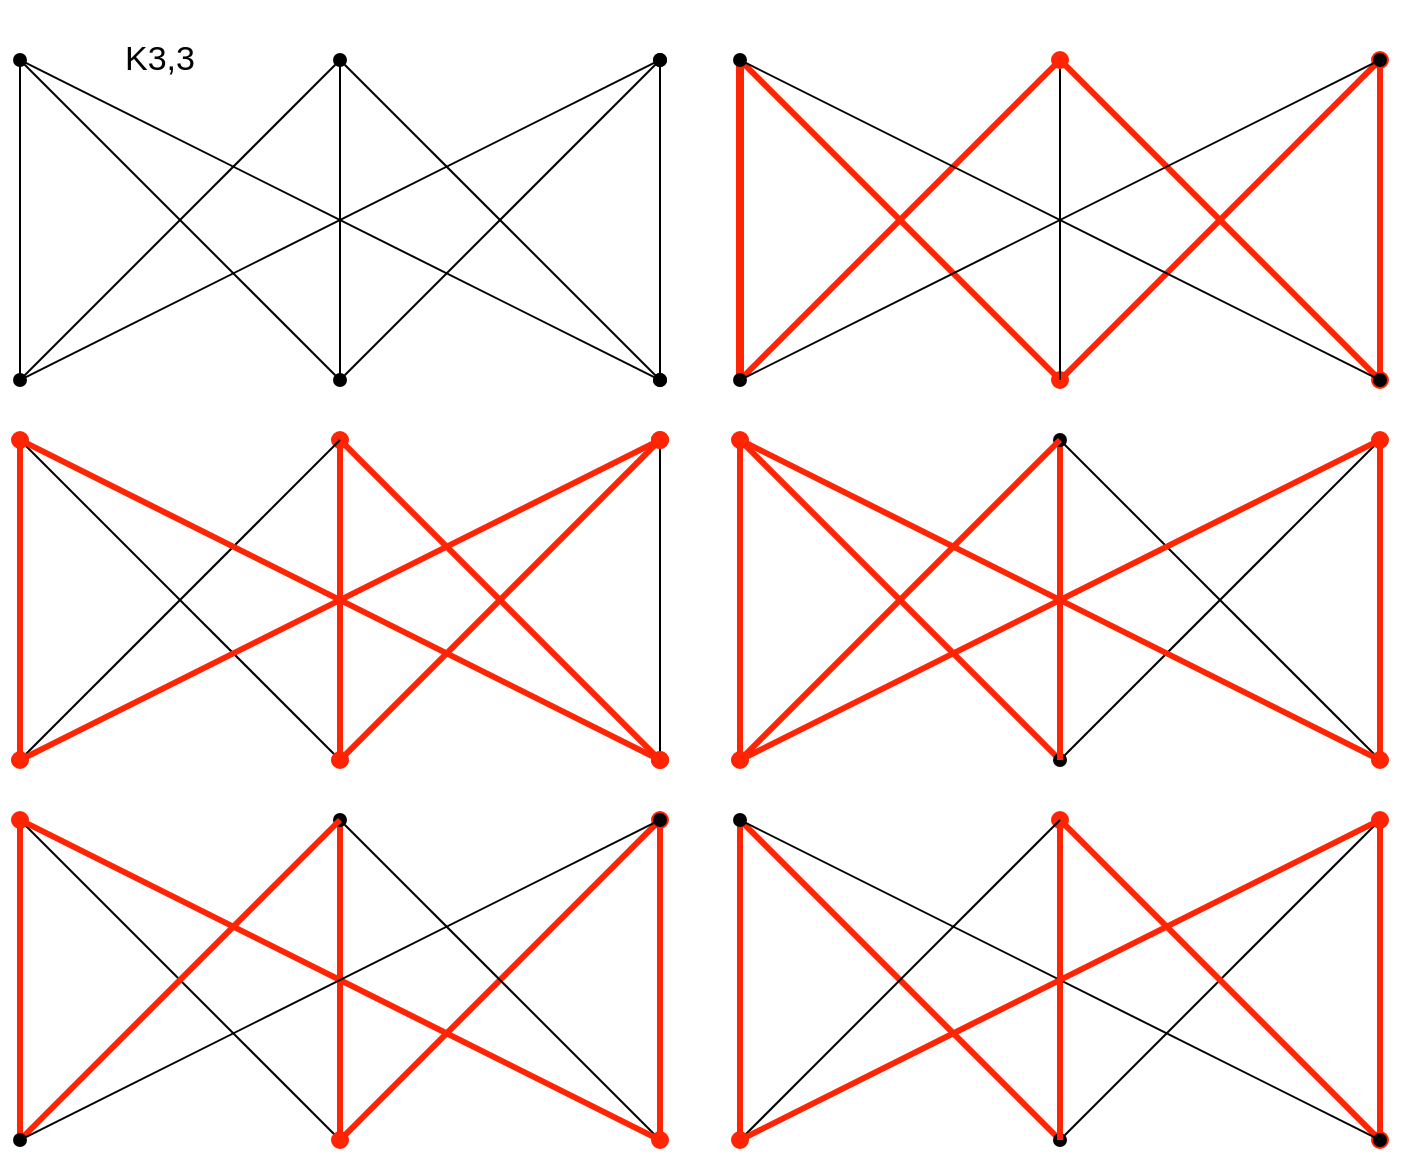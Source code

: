 <mxfile version="16.6.6" type="github">
  <diagram id="CcbPzx8KftqBBxYB8IHQ" name="Page-1">
    <mxGraphModel dx="1043" dy="595" grid="1" gridSize="10" guides="1" tooltips="1" connect="1" arrows="1" fold="1" page="1" pageScale="1" pageWidth="3300" pageHeight="4681" math="0" shadow="0">
      <root>
        <mxCell id="0" />
        <mxCell id="1" parent="0" />
        <mxCell id="bpMDO7bWZP6SxXzUYjve-1" value="" style="endArrow=none;html=1;rounded=0;" edge="1" parent="1">
          <mxGeometry width="50" height="50" relative="1" as="geometry">
            <mxPoint x="400" y="280" as="sourcePoint" />
            <mxPoint x="240" y="120" as="targetPoint" />
          </mxGeometry>
        </mxCell>
        <mxCell id="bpMDO7bWZP6SxXzUYjve-2" value="" style="endArrow=oval;html=1;rounded=0;startArrow=oval;startFill=1;endFill=1;" edge="1" parent="1">
          <mxGeometry width="50" height="50" relative="1" as="geometry">
            <mxPoint x="560" y="120" as="sourcePoint" />
            <mxPoint x="400" y="280" as="targetPoint" />
          </mxGeometry>
        </mxCell>
        <mxCell id="bpMDO7bWZP6SxXzUYjve-3" value="" style="endArrow=none;html=1;rounded=0;" edge="1" parent="1">
          <mxGeometry width="50" height="50" relative="1" as="geometry">
            <mxPoint x="240" y="280" as="sourcePoint" />
            <mxPoint x="240" y="120" as="targetPoint" />
          </mxGeometry>
        </mxCell>
        <mxCell id="bpMDO7bWZP6SxXzUYjve-4" value="" style="endArrow=none;html=1;rounded=0;" edge="1" parent="1">
          <mxGeometry width="50" height="50" relative="1" as="geometry">
            <mxPoint x="560" y="280" as="sourcePoint" />
            <mxPoint x="560" y="120" as="targetPoint" />
          </mxGeometry>
        </mxCell>
        <mxCell id="bpMDO7bWZP6SxXzUYjve-5" value="" style="endArrow=none;html=1;rounded=0;" edge="1" parent="1">
          <mxGeometry width="50" height="50" relative="1" as="geometry">
            <mxPoint x="400" y="280" as="sourcePoint" />
            <mxPoint x="400" y="120" as="targetPoint" />
          </mxGeometry>
        </mxCell>
        <mxCell id="bpMDO7bWZP6SxXzUYjve-9" value="" style="endArrow=oval;html=1;rounded=0;endFill=1;startArrow=oval;startFill=1;" edge="1" parent="1">
          <mxGeometry width="50" height="50" relative="1" as="geometry">
            <mxPoint x="560" y="280" as="sourcePoint" />
            <mxPoint x="400" y="120" as="targetPoint" />
          </mxGeometry>
        </mxCell>
        <mxCell id="bpMDO7bWZP6SxXzUYjve-10" value="" style="endArrow=none;html=1;rounded=0;" edge="1" parent="1">
          <mxGeometry width="50" height="50" relative="1" as="geometry">
            <mxPoint x="240" y="280" as="sourcePoint" />
            <mxPoint x="400" y="120" as="targetPoint" />
          </mxGeometry>
        </mxCell>
        <mxCell id="bpMDO7bWZP6SxXzUYjve-11" value="" style="endArrow=oval;html=1;rounded=0;startArrow=oval;startFill=1;endFill=1;" edge="1" parent="1">
          <mxGeometry width="50" height="50" relative="1" as="geometry">
            <mxPoint x="560" y="280" as="sourcePoint" />
            <mxPoint x="240" y="120" as="targetPoint" />
          </mxGeometry>
        </mxCell>
        <mxCell id="bpMDO7bWZP6SxXzUYjve-12" value="" style="endArrow=oval;html=1;rounded=0;targetPerimeterSpacing=0;startArrow=oval;startFill=1;endFill=1;" edge="1" parent="1">
          <mxGeometry width="50" height="50" relative="1" as="geometry">
            <mxPoint x="240" y="280" as="sourcePoint" />
            <mxPoint x="560" y="120" as="targetPoint" />
          </mxGeometry>
        </mxCell>
        <mxCell id="bpMDO7bWZP6SxXzUYjve-13" value="&lt;font style=&quot;font-size: 17px&quot;&gt;K3,3&lt;/font&gt;" style="text;html=1;strokeColor=none;fillColor=none;align=center;verticalAlign=middle;whiteSpace=wrap;rounded=0;strokeWidth=2;" vertex="1" parent="1">
          <mxGeometry x="260" y="90" width="100" height="60" as="geometry" />
        </mxCell>
        <mxCell id="bpMDO7bWZP6SxXzUYjve-15" value="" style="endArrow=none;html=1;rounded=0;strokeWidth=3;strokeColor=#FF2403;" edge="1" parent="1">
          <mxGeometry width="50" height="50" relative="1" as="geometry">
            <mxPoint x="760" y="280" as="sourcePoint" />
            <mxPoint x="600" y="120" as="targetPoint" />
          </mxGeometry>
        </mxCell>
        <mxCell id="bpMDO7bWZP6SxXzUYjve-16" value="" style="endArrow=oval;html=1;rounded=0;startArrow=oval;startFill=1;endFill=1;strokeWidth=3;strokeColor=#FF2403;" edge="1" parent="1">
          <mxGeometry width="50" height="50" relative="1" as="geometry">
            <mxPoint x="920" y="120" as="sourcePoint" />
            <mxPoint x="760" y="280" as="targetPoint" />
          </mxGeometry>
        </mxCell>
        <mxCell id="bpMDO7bWZP6SxXzUYjve-17" value="" style="endArrow=none;html=1;rounded=0;strokeColor=#FF2403;strokeWidth=4;" edge="1" parent="1">
          <mxGeometry width="50" height="50" relative="1" as="geometry">
            <mxPoint x="600" y="280" as="sourcePoint" />
            <mxPoint x="600" y="120" as="targetPoint" />
          </mxGeometry>
        </mxCell>
        <mxCell id="bpMDO7bWZP6SxXzUYjve-18" value="" style="endArrow=none;html=1;rounded=0;strokeColor=#FF2403;strokeWidth=3;" edge="1" parent="1">
          <mxGeometry width="50" height="50" relative="1" as="geometry">
            <mxPoint x="920" y="280" as="sourcePoint" />
            <mxPoint x="920" y="120" as="targetPoint" />
          </mxGeometry>
        </mxCell>
        <mxCell id="bpMDO7bWZP6SxXzUYjve-19" value="" style="endArrow=none;html=1;rounded=0;" edge="1" parent="1">
          <mxGeometry width="50" height="50" relative="1" as="geometry">
            <mxPoint x="760" y="280" as="sourcePoint" />
            <mxPoint x="760" y="120" as="targetPoint" />
          </mxGeometry>
        </mxCell>
        <mxCell id="bpMDO7bWZP6SxXzUYjve-20" value="" style="endArrow=oval;html=1;rounded=0;endFill=1;startArrow=oval;startFill=1;strokeWidth=3;strokeColor=#FF2403;" edge="1" parent="1">
          <mxGeometry width="50" height="50" relative="1" as="geometry">
            <mxPoint x="920" y="280" as="sourcePoint" />
            <mxPoint x="760" y="120" as="targetPoint" />
          </mxGeometry>
        </mxCell>
        <mxCell id="bpMDO7bWZP6SxXzUYjve-21" value="" style="endArrow=none;html=1;rounded=0;strokeWidth=3;strokeColor=#FF2403;" edge="1" parent="1">
          <mxGeometry width="50" height="50" relative="1" as="geometry">
            <mxPoint x="600" y="280" as="sourcePoint" />
            <mxPoint x="760" y="120" as="targetPoint" />
          </mxGeometry>
        </mxCell>
        <mxCell id="bpMDO7bWZP6SxXzUYjve-22" value="" style="endArrow=oval;html=1;rounded=0;startArrow=oval;startFill=1;endFill=1;" edge="1" parent="1">
          <mxGeometry width="50" height="50" relative="1" as="geometry">
            <mxPoint x="920" y="280" as="sourcePoint" />
            <mxPoint x="600" y="120" as="targetPoint" />
          </mxGeometry>
        </mxCell>
        <mxCell id="bpMDO7bWZP6SxXzUYjve-23" value="" style="endArrow=oval;html=1;rounded=0;targetPerimeterSpacing=0;startArrow=oval;startFill=1;endFill=1;" edge="1" parent="1">
          <mxGeometry width="50" height="50" relative="1" as="geometry">
            <mxPoint x="600" y="280" as="sourcePoint" />
            <mxPoint x="920" y="120" as="targetPoint" />
          </mxGeometry>
        </mxCell>
        <mxCell id="bpMDO7bWZP6SxXzUYjve-26" value="" style="endArrow=none;html=1;rounded=0;" edge="1" parent="1">
          <mxGeometry width="50" height="50" relative="1" as="geometry">
            <mxPoint x="400" y="470" as="sourcePoint" />
            <mxPoint x="240" y="310" as="targetPoint" />
          </mxGeometry>
        </mxCell>
        <mxCell id="bpMDO7bWZP6SxXzUYjve-27" value="" style="endArrow=oval;html=1;rounded=0;startArrow=oval;startFill=1;endFill=1;strokeColor=#FF2403;strokeWidth=3;" edge="1" parent="1">
          <mxGeometry width="50" height="50" relative="1" as="geometry">
            <mxPoint x="560" y="310" as="sourcePoint" />
            <mxPoint x="400" y="470" as="targetPoint" />
          </mxGeometry>
        </mxCell>
        <mxCell id="bpMDO7bWZP6SxXzUYjve-28" value="" style="endArrow=none;html=1;rounded=0;strokeWidth=3;strokeColor=#FF2403;" edge="1" parent="1">
          <mxGeometry width="50" height="50" relative="1" as="geometry">
            <mxPoint x="240" y="470" as="sourcePoint" />
            <mxPoint x="240" y="310" as="targetPoint" />
          </mxGeometry>
        </mxCell>
        <mxCell id="bpMDO7bWZP6SxXzUYjve-29" value="" style="endArrow=none;html=1;rounded=0;" edge="1" parent="1">
          <mxGeometry width="50" height="50" relative="1" as="geometry">
            <mxPoint x="560" y="470" as="sourcePoint" />
            <mxPoint x="560" y="310" as="targetPoint" />
          </mxGeometry>
        </mxCell>
        <mxCell id="bpMDO7bWZP6SxXzUYjve-30" value="" style="endArrow=none;html=1;rounded=0;strokeWidth=3;strokeColor=#FF2403;" edge="1" parent="1">
          <mxGeometry width="50" height="50" relative="1" as="geometry">
            <mxPoint x="400" y="470" as="sourcePoint" />
            <mxPoint x="400" y="310" as="targetPoint" />
          </mxGeometry>
        </mxCell>
        <mxCell id="bpMDO7bWZP6SxXzUYjve-31" value="" style="endArrow=oval;html=1;rounded=0;endFill=1;startArrow=oval;startFill=1;strokeWidth=3;strokeColor=#FF2403;" edge="1" parent="1">
          <mxGeometry width="50" height="50" relative="1" as="geometry">
            <mxPoint x="560" y="470" as="sourcePoint" />
            <mxPoint x="400" y="310" as="targetPoint" />
          </mxGeometry>
        </mxCell>
        <mxCell id="bpMDO7bWZP6SxXzUYjve-32" value="" style="endArrow=none;html=1;rounded=0;" edge="1" parent="1">
          <mxGeometry width="50" height="50" relative="1" as="geometry">
            <mxPoint x="240" y="470" as="sourcePoint" />
            <mxPoint x="400" y="310" as="targetPoint" />
          </mxGeometry>
        </mxCell>
        <mxCell id="bpMDO7bWZP6SxXzUYjve-33" value="" style="endArrow=oval;html=1;rounded=0;startArrow=oval;startFill=1;endFill=1;strokeWidth=3;strokeColor=#FF2403;" edge="1" parent="1">
          <mxGeometry width="50" height="50" relative="1" as="geometry">
            <mxPoint x="560" y="470" as="sourcePoint" />
            <mxPoint x="240" y="310" as="targetPoint" />
          </mxGeometry>
        </mxCell>
        <mxCell id="bpMDO7bWZP6SxXzUYjve-34" value="" style="endArrow=oval;html=1;rounded=0;targetPerimeterSpacing=0;startArrow=oval;startFill=1;endFill=1;strokeWidth=3;strokeColor=#FF2403;" edge="1" parent="1">
          <mxGeometry width="50" height="50" relative="1" as="geometry">
            <mxPoint x="240" y="470" as="sourcePoint" />
            <mxPoint x="560" y="310" as="targetPoint" />
          </mxGeometry>
        </mxCell>
        <mxCell id="bpMDO7bWZP6SxXzUYjve-35" value="" style="endArrow=none;html=1;rounded=0;strokeWidth=3;strokeColor=#FF2403;" edge="1" parent="1">
          <mxGeometry width="50" height="50" relative="1" as="geometry">
            <mxPoint x="760" y="660" as="sourcePoint" />
            <mxPoint x="600" y="500" as="targetPoint" />
          </mxGeometry>
        </mxCell>
        <mxCell id="bpMDO7bWZP6SxXzUYjve-36" value="" style="endArrow=oval;html=1;rounded=0;startArrow=oval;startFill=1;endFill=1;" edge="1" parent="1">
          <mxGeometry width="50" height="50" relative="1" as="geometry">
            <mxPoint x="920" y="500" as="sourcePoint" />
            <mxPoint x="760" y="660" as="targetPoint" />
          </mxGeometry>
        </mxCell>
        <mxCell id="bpMDO7bWZP6SxXzUYjve-37" value="" style="endArrow=none;html=1;rounded=0;strokeWidth=3;strokeColor=#FF2403;" edge="1" parent="1">
          <mxGeometry width="50" height="50" relative="1" as="geometry">
            <mxPoint x="600" y="660" as="sourcePoint" />
            <mxPoint x="600" y="500" as="targetPoint" />
          </mxGeometry>
        </mxCell>
        <mxCell id="bpMDO7bWZP6SxXzUYjve-38" value="" style="endArrow=none;html=1;rounded=0;strokeWidth=3;strokeColor=#FF2403;" edge="1" parent="1">
          <mxGeometry width="50" height="50" relative="1" as="geometry">
            <mxPoint x="920" y="660" as="sourcePoint" />
            <mxPoint x="920" y="500" as="targetPoint" />
          </mxGeometry>
        </mxCell>
        <mxCell id="bpMDO7bWZP6SxXzUYjve-39" value="" style="endArrow=none;html=1;rounded=0;strokeWidth=3;strokeColor=#FF2403;" edge="1" parent="1">
          <mxGeometry width="50" height="50" relative="1" as="geometry">
            <mxPoint x="760" y="660" as="sourcePoint" />
            <mxPoint x="760" y="500" as="targetPoint" />
          </mxGeometry>
        </mxCell>
        <mxCell id="bpMDO7bWZP6SxXzUYjve-40" value="" style="endArrow=oval;html=1;rounded=0;endFill=1;startArrow=oval;startFill=1;strokeWidth=3;strokeColor=#FF2403;" edge="1" parent="1">
          <mxGeometry width="50" height="50" relative="1" as="geometry">
            <mxPoint x="920" y="660" as="sourcePoint" />
            <mxPoint x="760" y="500" as="targetPoint" />
          </mxGeometry>
        </mxCell>
        <mxCell id="bpMDO7bWZP6SxXzUYjve-41" value="" style="endArrow=none;html=1;rounded=0;" edge="1" parent="1">
          <mxGeometry width="50" height="50" relative="1" as="geometry">
            <mxPoint x="600" y="660" as="sourcePoint" />
            <mxPoint x="760" y="500" as="targetPoint" />
          </mxGeometry>
        </mxCell>
        <mxCell id="bpMDO7bWZP6SxXzUYjve-42" value="" style="endArrow=oval;html=1;rounded=0;startArrow=oval;startFill=1;endFill=1;" edge="1" parent="1">
          <mxGeometry width="50" height="50" relative="1" as="geometry">
            <mxPoint x="920" y="660" as="sourcePoint" />
            <mxPoint x="600" y="500" as="targetPoint" />
          </mxGeometry>
        </mxCell>
        <mxCell id="bpMDO7bWZP6SxXzUYjve-43" value="" style="endArrow=oval;html=1;rounded=0;targetPerimeterSpacing=0;startArrow=oval;startFill=1;endFill=1;strokeWidth=3;strokeColor=#FF2403;" edge="1" parent="1">
          <mxGeometry width="50" height="50" relative="1" as="geometry">
            <mxPoint x="600" y="660" as="sourcePoint" />
            <mxPoint x="920" y="500" as="targetPoint" />
          </mxGeometry>
        </mxCell>
        <mxCell id="bpMDO7bWZP6SxXzUYjve-53" value="" style="endArrow=none;html=1;rounded=0;strokeWidth=3;strokeColor=#FF2403;" edge="1" parent="1">
          <mxGeometry width="50" height="50" relative="1" as="geometry">
            <mxPoint x="760" y="470" as="sourcePoint" />
            <mxPoint x="600" y="310" as="targetPoint" />
          </mxGeometry>
        </mxCell>
        <mxCell id="bpMDO7bWZP6SxXzUYjve-54" value="" style="endArrow=oval;html=1;rounded=0;startArrow=oval;startFill=1;endFill=1;strokeColor=#000000;strokeWidth=1;" edge="1" parent="1">
          <mxGeometry width="50" height="50" relative="1" as="geometry">
            <mxPoint x="920" y="310" as="sourcePoint" />
            <mxPoint x="760" y="470" as="targetPoint" />
          </mxGeometry>
        </mxCell>
        <mxCell id="bpMDO7bWZP6SxXzUYjve-55" value="" style="endArrow=none;html=1;rounded=0;strokeWidth=3;strokeColor=#FF2403;" edge="1" parent="1">
          <mxGeometry width="50" height="50" relative="1" as="geometry">
            <mxPoint x="600" y="470" as="sourcePoint" />
            <mxPoint x="600" y="310" as="targetPoint" />
          </mxGeometry>
        </mxCell>
        <mxCell id="bpMDO7bWZP6SxXzUYjve-56" value="" style="endArrow=none;html=1;rounded=0;strokeWidth=3;strokeColor=#FF2403;" edge="1" parent="1">
          <mxGeometry width="50" height="50" relative="1" as="geometry">
            <mxPoint x="920" y="470" as="sourcePoint" />
            <mxPoint x="920" y="310" as="targetPoint" />
          </mxGeometry>
        </mxCell>
        <mxCell id="bpMDO7bWZP6SxXzUYjve-57" value="" style="endArrow=none;html=1;rounded=0;strokeWidth=3;strokeColor=#FF2403;" edge="1" parent="1">
          <mxGeometry width="50" height="50" relative="1" as="geometry">
            <mxPoint x="760" y="470" as="sourcePoint" />
            <mxPoint x="760" y="310" as="targetPoint" />
          </mxGeometry>
        </mxCell>
        <mxCell id="bpMDO7bWZP6SxXzUYjve-58" value="" style="endArrow=oval;html=1;rounded=0;endFill=1;startArrow=oval;startFill=1;strokeWidth=1;strokeColor=#000000;" edge="1" parent="1">
          <mxGeometry width="50" height="50" relative="1" as="geometry">
            <mxPoint x="920" y="470" as="sourcePoint" />
            <mxPoint x="760" y="310" as="targetPoint" />
          </mxGeometry>
        </mxCell>
        <mxCell id="bpMDO7bWZP6SxXzUYjve-59" value="" style="endArrow=none;html=1;rounded=0;strokeWidth=3;strokeColor=#FF2403;" edge="1" parent="1">
          <mxGeometry width="50" height="50" relative="1" as="geometry">
            <mxPoint x="600" y="470" as="sourcePoint" />
            <mxPoint x="760" y="310" as="targetPoint" />
          </mxGeometry>
        </mxCell>
        <mxCell id="bpMDO7bWZP6SxXzUYjve-60" value="" style="endArrow=oval;html=1;rounded=0;startArrow=oval;startFill=1;endFill=1;strokeWidth=3;strokeColor=#FF2403;" edge="1" parent="1">
          <mxGeometry width="50" height="50" relative="1" as="geometry">
            <mxPoint x="920" y="470" as="sourcePoint" />
            <mxPoint x="600" y="310" as="targetPoint" />
          </mxGeometry>
        </mxCell>
        <mxCell id="bpMDO7bWZP6SxXzUYjve-61" value="" style="endArrow=oval;html=1;rounded=0;targetPerimeterSpacing=0;startArrow=oval;startFill=1;endFill=1;strokeWidth=3;strokeColor=#FF2403;" edge="1" parent="1">
          <mxGeometry width="50" height="50" relative="1" as="geometry">
            <mxPoint x="600" y="470" as="sourcePoint" />
            <mxPoint x="920" y="310" as="targetPoint" />
          </mxGeometry>
        </mxCell>
        <mxCell id="bpMDO7bWZP6SxXzUYjve-62" value="" style="endArrow=none;html=1;rounded=0;strokeWidth=1;strokeColor=#000000;" edge="1" parent="1">
          <mxGeometry width="50" height="50" relative="1" as="geometry">
            <mxPoint x="400" y="660" as="sourcePoint" />
            <mxPoint x="240" y="500" as="targetPoint" />
          </mxGeometry>
        </mxCell>
        <mxCell id="bpMDO7bWZP6SxXzUYjve-63" value="" style="endArrow=oval;html=1;rounded=0;startArrow=oval;startFill=1;endFill=1;strokeWidth=3;strokeColor=#FF2403;" edge="1" parent="1">
          <mxGeometry width="50" height="50" relative="1" as="geometry">
            <mxPoint x="560" y="500" as="sourcePoint" />
            <mxPoint x="400" y="660" as="targetPoint" />
          </mxGeometry>
        </mxCell>
        <mxCell id="bpMDO7bWZP6SxXzUYjve-64" value="" style="endArrow=none;html=1;rounded=0;strokeWidth=3;strokeColor=#FF2403;" edge="1" parent="1">
          <mxGeometry width="50" height="50" relative="1" as="geometry">
            <mxPoint x="240" y="660" as="sourcePoint" />
            <mxPoint x="240" y="500" as="targetPoint" />
          </mxGeometry>
        </mxCell>
        <mxCell id="bpMDO7bWZP6SxXzUYjve-65" value="" style="endArrow=none;html=1;rounded=0;strokeWidth=3;strokeColor=#FF2403;" edge="1" parent="1">
          <mxGeometry width="50" height="50" relative="1" as="geometry">
            <mxPoint x="560" y="660" as="sourcePoint" />
            <mxPoint x="560" y="500" as="targetPoint" />
          </mxGeometry>
        </mxCell>
        <mxCell id="bpMDO7bWZP6SxXzUYjve-66" value="" style="endArrow=none;html=1;rounded=0;strokeWidth=3;strokeColor=#FF2403;" edge="1" parent="1">
          <mxGeometry width="50" height="50" relative="1" as="geometry">
            <mxPoint x="400" y="660" as="sourcePoint" />
            <mxPoint x="400" y="500" as="targetPoint" />
          </mxGeometry>
        </mxCell>
        <mxCell id="bpMDO7bWZP6SxXzUYjve-67" value="" style="endArrow=oval;html=1;rounded=0;endFill=1;startArrow=oval;startFill=1;strokeWidth=1;strokeColor=#000000;" edge="1" parent="1">
          <mxGeometry width="50" height="50" relative="1" as="geometry">
            <mxPoint x="560" y="660" as="sourcePoint" />
            <mxPoint x="400" y="500" as="targetPoint" />
          </mxGeometry>
        </mxCell>
        <mxCell id="bpMDO7bWZP6SxXzUYjve-68" value="" style="endArrow=none;html=1;rounded=0;strokeWidth=3;strokeColor=#FF2403;" edge="1" parent="1">
          <mxGeometry width="50" height="50" relative="1" as="geometry">
            <mxPoint x="240" y="660" as="sourcePoint" />
            <mxPoint x="400" y="500" as="targetPoint" />
          </mxGeometry>
        </mxCell>
        <mxCell id="bpMDO7bWZP6SxXzUYjve-69" value="" style="endArrow=oval;html=1;rounded=0;startArrow=oval;startFill=1;endFill=1;strokeWidth=3;strokeColor=#FF2403;" edge="1" parent="1">
          <mxGeometry width="50" height="50" relative="1" as="geometry">
            <mxPoint x="560" y="660" as="sourcePoint" />
            <mxPoint x="240" y="500" as="targetPoint" />
          </mxGeometry>
        </mxCell>
        <mxCell id="bpMDO7bWZP6SxXzUYjve-70" value="" style="endArrow=oval;html=1;rounded=0;targetPerimeterSpacing=0;startArrow=oval;startFill=1;endFill=1;strokeWidth=1;strokeColor=#000000;" edge="1" parent="1">
          <mxGeometry width="50" height="50" relative="1" as="geometry">
            <mxPoint x="240" y="660" as="sourcePoint" />
            <mxPoint x="560" y="500" as="targetPoint" />
          </mxGeometry>
        </mxCell>
      </root>
    </mxGraphModel>
  </diagram>
</mxfile>
